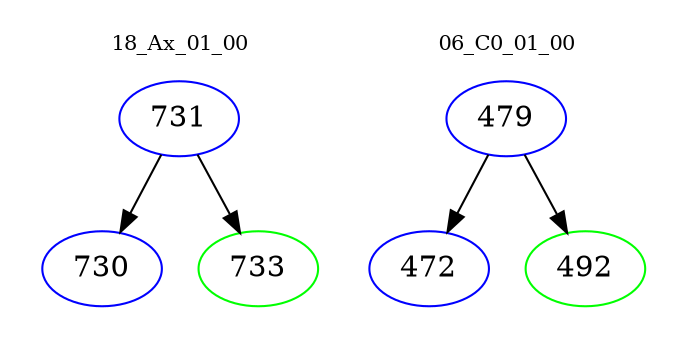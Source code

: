 digraph{
subgraph cluster_0 {
color = white
label = "18_Ax_01_00";
fontsize=10;
T0_731 [label="731", color="blue"]
T0_731 -> T0_730 [color="black"]
T0_730 [label="730", color="blue"]
T0_731 -> T0_733 [color="black"]
T0_733 [label="733", color="green"]
}
subgraph cluster_1 {
color = white
label = "06_C0_01_00";
fontsize=10;
T1_479 [label="479", color="blue"]
T1_479 -> T1_472 [color="black"]
T1_472 [label="472", color="blue"]
T1_479 -> T1_492 [color="black"]
T1_492 [label="492", color="green"]
}
}
